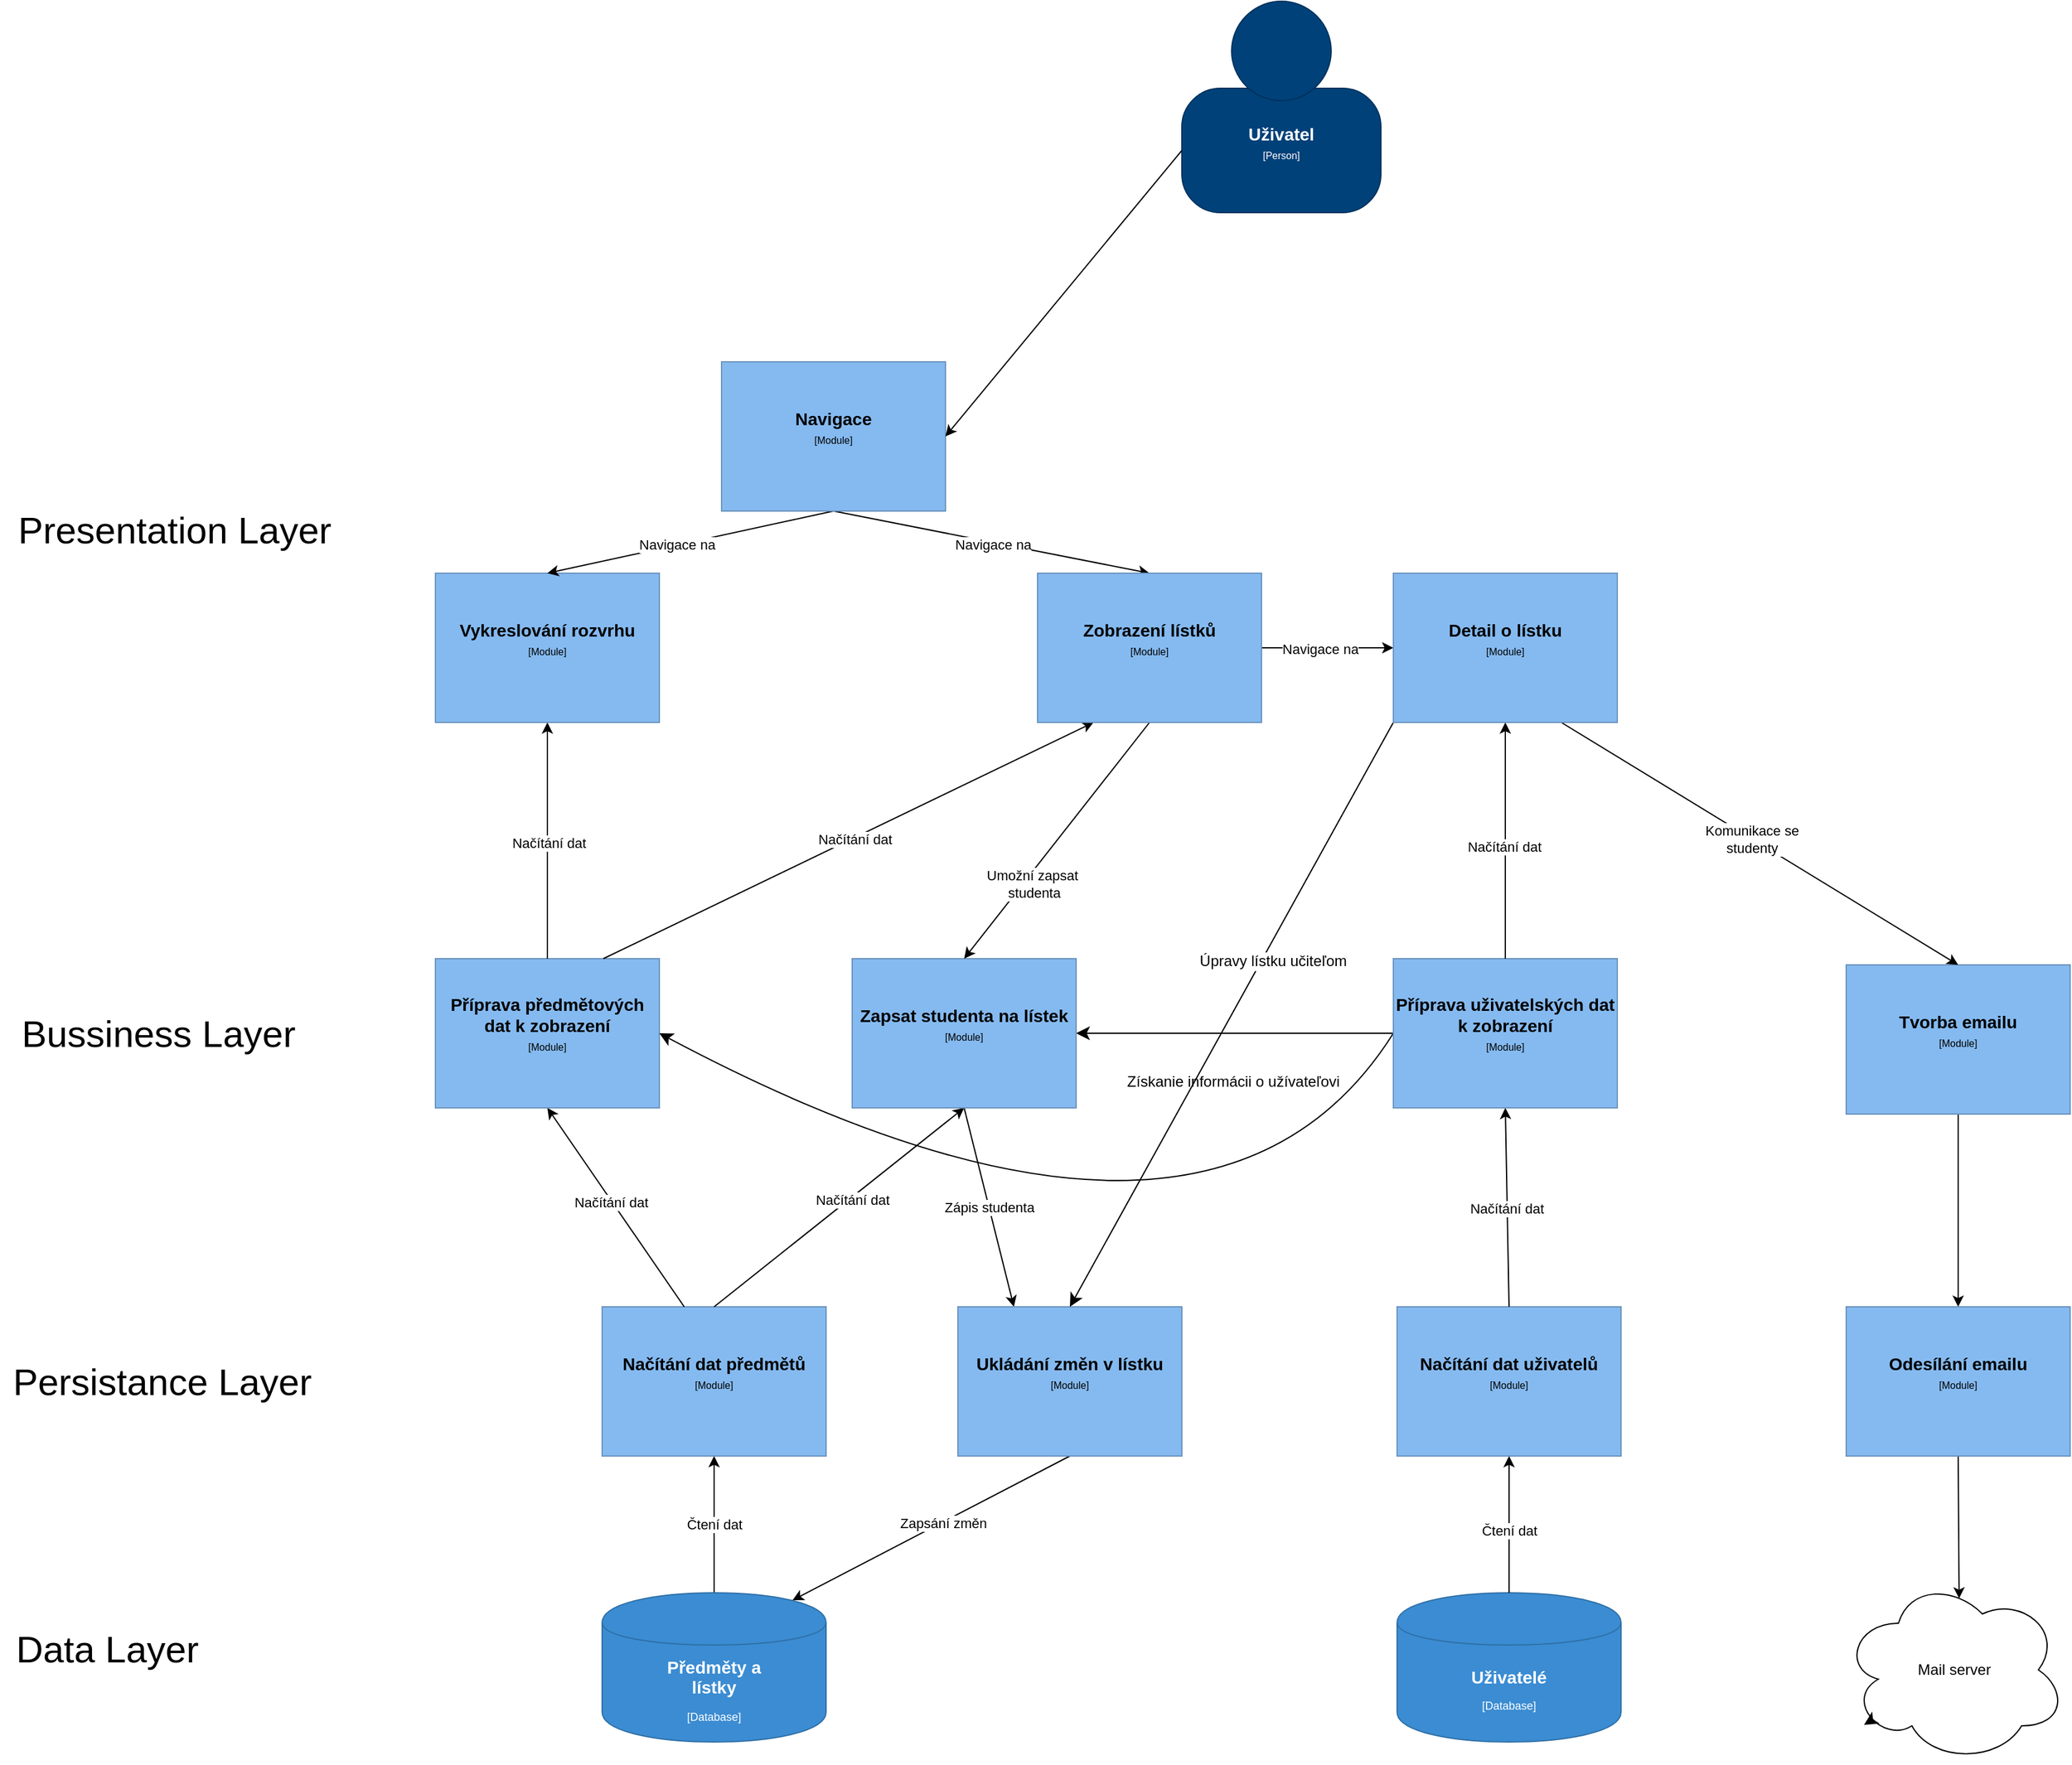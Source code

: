 <mxfile version="24.7.17">
  <diagram name="Page-1" id="rwyt8O6BHOvwZtNAPDtA">
    <mxGraphModel dx="1174" dy="2214" grid="0" gridSize="10" guides="1" tooltips="1" connect="1" arrows="1" fold="1" page="0" pageScale="1" pageWidth="850" pageHeight="1100" math="0" shadow="0">
      <root>
        <mxCell id="0" />
        <mxCell id="1" parent="0" />
        <object label="&lt;div style=&quot;color: rgb(255 , 255 , 255) ; white-space: normal&quot;&gt;&lt;span style=&quot;font-size: 14px&quot;&gt;&lt;b&gt;%name%&lt;/b&gt;&lt;/span&gt;&lt;/div&gt;&lt;div style=&quot;color: rgb(255 , 255 , 255) ; white-space: normal ; font-size: 8px&quot;&gt;&lt;font style=&quot;line-height: 9.6px&quot;&gt;&lt;br&gt;&lt;/font&gt;&lt;/div&gt;&lt;div style=&quot;color: rgb(255 , 255 , 255) ; white-space: normal&quot;&gt;%description%&lt;/div&gt;" name="Uživatelé" description="[Database]" placeholders="1" id="6n6V5YqHm-eZs2ubv0Nd-1">
          <mxCell style="shape=cylinder;whiteSpace=wrap;html=1;boundedLbl=1;backgroundOutline=1;strokeColor=#2F6FA6;strokeWidth=1;fillColor=#3B8CD2;fontSize=9;fontColor=#000000;align=center;resizable=0;rotatable=0;metaEdit=1;allowArrows=0;" vertex="1" parent="1">
            <mxGeometry x="1943" y="1310" width="180" height="120" as="geometry" />
          </mxCell>
        </object>
        <mxCell id="6n6V5YqHm-eZs2ubv0Nd-2" style="rounded=0;orthogonalLoop=1;jettySize=auto;html=1;exitX=0.5;exitY=0;exitDx=0;exitDy=0;entryX=0.5;entryY=1;entryDx=0;entryDy=0;" edge="1" parent="1" source="6n6V5YqHm-eZs2ubv0Nd-1" target="6n6V5YqHm-eZs2ubv0Nd-4">
          <mxGeometry relative="1" as="geometry">
            <mxPoint x="2210" y="1240" as="targetPoint" />
          </mxGeometry>
        </mxCell>
        <mxCell id="6n6V5YqHm-eZs2ubv0Nd-3" value="Čtení dat" style="edgeLabel;html=1;align=center;verticalAlign=middle;resizable=0;points=[];" vertex="1" connectable="0" parent="6n6V5YqHm-eZs2ubv0Nd-2">
          <mxGeometry x="-0.086" relative="1" as="geometry">
            <mxPoint as="offset" />
          </mxGeometry>
        </mxCell>
        <object label="&lt;div&gt;&lt;span style=&quot;font-size: 14px&quot;&gt;&lt;b&gt;%name%&lt;/b&gt;&lt;/span&gt;&lt;/div&gt;&lt;div&gt;&lt;span style=&quot;font-size: 8px&quot;&gt;[%technology%]&lt;/span&gt;&lt;/div&gt;&lt;div&gt;&lt;span style=&quot;font-size: 8px&quot;&gt;&lt;br&gt;&lt;/span&gt;&lt;/div&gt;&lt;div&gt;&lt;font size=&quot;1&quot;&gt;%description%&lt;/font&gt;&lt;/div&gt;" placeholders="1" name="Načítání dat uživatelů" technology="Module" description="" id="6n6V5YqHm-eZs2ubv0Nd-4">
          <mxCell style="rounded=0;whiteSpace=wrap;html=1;fillColor=#85baf0;fontColor=#000000;strokeColor=#6992BD;resizable=0;rotatable=0;metaEdit=1;allowArrows=0;" vertex="1" parent="1">
            <mxGeometry x="1943" y="1080" width="180" height="120" as="geometry" />
          </mxCell>
        </object>
        <mxCell id="6n6V5YqHm-eZs2ubv0Nd-5" style="rounded=0;orthogonalLoop=1;jettySize=auto;html=1;exitX=0.5;exitY=0;exitDx=0;exitDy=0;entryX=0.5;entryY=1;entryDx=0;entryDy=0;" edge="1" parent="1" source="6n6V5YqHm-eZs2ubv0Nd-46" target="6n6V5YqHm-eZs2ubv0Nd-7">
          <mxGeometry relative="1" as="geometry">
            <mxPoint x="1320" y="1270" as="targetPoint" />
          </mxGeometry>
        </mxCell>
        <mxCell id="6n6V5YqHm-eZs2ubv0Nd-6" value="Čtení dat" style="edgeLabel;html=1;align=center;verticalAlign=middle;resizable=0;points=[];" vertex="1" connectable="0" parent="6n6V5YqHm-eZs2ubv0Nd-5">
          <mxGeometry x="0.005" relative="1" as="geometry">
            <mxPoint as="offset" />
          </mxGeometry>
        </mxCell>
        <object label="&lt;div&gt;&lt;span style=&quot;font-size: 14px&quot;&gt;&lt;b&gt;%name%&lt;/b&gt;&lt;/span&gt;&lt;/div&gt;&lt;div&gt;&lt;span style=&quot;font-size: 8px&quot;&gt;[%technology%]&lt;/span&gt;&lt;/div&gt;&lt;div&gt;&lt;span style=&quot;font-size: 8px&quot;&gt;&lt;br&gt;&lt;/span&gt;&lt;/div&gt;&lt;div&gt;&lt;font size=&quot;1&quot;&gt;%description%&lt;/font&gt;&lt;/div&gt;" placeholders="1" name="Načítání dat předmětů" technology="Module" description="" id="6n6V5YqHm-eZs2ubv0Nd-7">
          <mxCell style="rounded=0;whiteSpace=wrap;html=1;fillColor=#85baf0;fontColor=#000000;strokeColor=#6992BD;resizable=0;rotatable=0;metaEdit=1;allowArrows=0;" vertex="1" parent="1">
            <mxGeometry x="1304" y="1080" width="180" height="120" as="geometry" />
          </mxCell>
        </object>
        <mxCell id="6n6V5YqHm-eZs2ubv0Nd-8" style="rounded=0;orthogonalLoop=1;jettySize=auto;html=1;entryX=0.5;entryY=1;entryDx=0;entryDy=0;" edge="1" parent="1" target="6n6V5YqHm-eZs2ubv0Nd-10">
          <mxGeometry relative="1" as="geometry">
            <mxPoint x="1370" y="1080" as="sourcePoint" />
            <mxPoint x="1170" y="1000" as="targetPoint" />
          </mxGeometry>
        </mxCell>
        <mxCell id="6n6V5YqHm-eZs2ubv0Nd-9" value="Načítání dat" style="edgeLabel;html=1;align=center;verticalAlign=middle;resizable=0;points=[];" vertex="1" connectable="0" parent="6n6V5YqHm-eZs2ubv0Nd-8">
          <mxGeometry x="0.056" y="1" relative="1" as="geometry">
            <mxPoint as="offset" />
          </mxGeometry>
        </mxCell>
        <object label="&lt;div&gt;&lt;span style=&quot;font-size: 14px&quot;&gt;&lt;b&gt;%name%&lt;/b&gt;&lt;/span&gt;&lt;/div&gt;&lt;div&gt;&lt;span style=&quot;font-size: 8px&quot;&gt;[%technology%]&lt;/span&gt;&lt;/div&gt;&lt;div&gt;&lt;span style=&quot;font-size: 8px&quot;&gt;&lt;br&gt;&lt;/span&gt;&lt;/div&gt;&lt;div&gt;&lt;font size=&quot;1&quot;&gt;%description%&lt;/font&gt;&lt;/div&gt;" placeholders="1" name="Příprava předmětových dat k zobrazení" technology="Module" description="" id="6n6V5YqHm-eZs2ubv0Nd-10">
          <mxCell style="rounded=0;whiteSpace=wrap;html=1;fillColor=#85baf0;fontColor=#000000;strokeColor=#6992BD;resizable=0;rotatable=0;metaEdit=1;allowArrows=0;" vertex="1" parent="1">
            <mxGeometry x="1170" y="800" width="180" height="120" as="geometry" />
          </mxCell>
        </object>
        <mxCell id="6n6V5YqHm-eZs2ubv0Nd-11" style="rounded=0;orthogonalLoop=1;jettySize=auto;html=1;exitX=0.5;exitY=0;exitDx=0;exitDy=0;entryX=0.5;entryY=1;entryDx=0;entryDy=0;" edge="1" parent="1" source="6n6V5YqHm-eZs2ubv0Nd-4" target="6n6V5YqHm-eZs2ubv0Nd-13">
          <mxGeometry relative="1" as="geometry">
            <mxPoint x="2200" y="1000" as="targetPoint" />
          </mxGeometry>
        </mxCell>
        <mxCell id="6n6V5YqHm-eZs2ubv0Nd-12" value="Načítání dat" style="edgeLabel;html=1;align=center;verticalAlign=middle;resizable=0;points=[];" vertex="1" connectable="0" parent="6n6V5YqHm-eZs2ubv0Nd-11">
          <mxGeometry x="-0.007" y="1" relative="1" as="geometry">
            <mxPoint as="offset" />
          </mxGeometry>
        </mxCell>
        <mxCell id="6n6V5YqHm-eZs2ubv0Nd-60" value="Získanie informácii o užívateľovi" style="edgeStyle=none;curved=1;rounded=0;orthogonalLoop=1;jettySize=auto;html=1;exitX=0;exitY=0.5;exitDx=0;exitDy=0;entryX=1;entryY=0.5;entryDx=0;entryDy=0;fontSize=12;startSize=8;endSize=8;" edge="1" parent="1" source="6n6V5YqHm-eZs2ubv0Nd-13" target="6n6V5YqHm-eZs2ubv0Nd-18">
          <mxGeometry x="0.012" y="39" relative="1" as="geometry">
            <Array as="points">
              <mxPoint x="1762" y="860" />
            </Array>
            <mxPoint as="offset" />
          </mxGeometry>
        </mxCell>
        <mxCell id="6n6V5YqHm-eZs2ubv0Nd-61" style="edgeStyle=none;curved=1;rounded=0;orthogonalLoop=1;jettySize=auto;html=1;exitX=0;exitY=0.5;exitDx=0;exitDy=0;entryX=1;entryY=0.5;entryDx=0;entryDy=0;fontSize=12;startSize=8;endSize=8;" edge="1" parent="1" source="6n6V5YqHm-eZs2ubv0Nd-13" target="6n6V5YqHm-eZs2ubv0Nd-10">
          <mxGeometry relative="1" as="geometry">
            <Array as="points">
              <mxPoint x="1792" y="1095" />
            </Array>
          </mxGeometry>
        </mxCell>
        <object label="&lt;div&gt;&lt;span style=&quot;font-size: 14px&quot;&gt;&lt;b&gt;%name%&lt;/b&gt;&lt;/span&gt;&lt;/div&gt;&lt;div&gt;&lt;span style=&quot;font-size: 8px&quot;&gt;[%technology%]&lt;/span&gt;&lt;/div&gt;&lt;div&gt;&lt;span style=&quot;font-size: 8px&quot;&gt;&lt;br&gt;&lt;/span&gt;&lt;/div&gt;&lt;div&gt;&lt;font size=&quot;1&quot;&gt;%description%&lt;/font&gt;&lt;/div&gt;" placeholders="1" name="Příprava uživatelských dat k zobrazení" technology="Module" description="" id="6n6V5YqHm-eZs2ubv0Nd-13">
          <mxCell style="rounded=0;whiteSpace=wrap;html=1;fillColor=#85baf0;fontColor=#000000;strokeColor=#6992BD;resizable=0;rotatable=0;metaEdit=1;allowArrows=0;" vertex="1" parent="1">
            <mxGeometry x="1940" y="800" width="180" height="120" as="geometry" />
          </mxCell>
        </object>
        <mxCell id="6n6V5YqHm-eZs2ubv0Nd-14" style="rounded=0;orthogonalLoop=1;jettySize=auto;html=1;exitX=0.5;exitY=0;exitDx=0;exitDy=0;entryX=0.5;entryY=1;entryDx=0;entryDy=0;" edge="1" parent="1" source="6n6V5YqHm-eZs2ubv0Nd-7" target="6n6V5YqHm-eZs2ubv0Nd-18">
          <mxGeometry relative="1" as="geometry">
            <mxPoint x="1550" y="1020" as="targetPoint" />
          </mxGeometry>
        </mxCell>
        <mxCell id="6n6V5YqHm-eZs2ubv0Nd-15" value="Načítání dat" style="edgeLabel;html=1;align=center;verticalAlign=middle;resizable=0;points=[];" vertex="1" connectable="0" parent="6n6V5YqHm-eZs2ubv0Nd-14">
          <mxGeometry x="0.094" y="-1" relative="1" as="geometry">
            <mxPoint as="offset" />
          </mxGeometry>
        </mxCell>
        <mxCell id="6n6V5YqHm-eZs2ubv0Nd-16" style="rounded=0;orthogonalLoop=1;jettySize=auto;html=1;exitX=0.5;exitY=1;exitDx=0;exitDy=0;entryX=0.25;entryY=0;entryDx=0;entryDy=0;" edge="1" parent="1" source="6n6V5YqHm-eZs2ubv0Nd-18" target="6n6V5YqHm-eZs2ubv0Nd-21">
          <mxGeometry relative="1" as="geometry" />
        </mxCell>
        <mxCell id="6n6V5YqHm-eZs2ubv0Nd-17" value="Zápis studenta" style="edgeLabel;html=1;align=center;verticalAlign=middle;resizable=0;points=[];" vertex="1" connectable="0" parent="6n6V5YqHm-eZs2ubv0Nd-16">
          <mxGeometry x="-0.002" relative="1" as="geometry">
            <mxPoint as="offset" />
          </mxGeometry>
        </mxCell>
        <object label="&lt;div&gt;&lt;span style=&quot;font-size: 14px&quot;&gt;&lt;b&gt;%name%&lt;/b&gt;&lt;/span&gt;&lt;/div&gt;&lt;div&gt;&lt;span style=&quot;font-size: 8px&quot;&gt;[%technology%]&lt;/span&gt;&lt;/div&gt;&lt;div&gt;&lt;span style=&quot;font-size: 8px&quot;&gt;&lt;br&gt;&lt;/span&gt;&lt;/div&gt;&lt;div&gt;&lt;font size=&quot;1&quot;&gt;%description%&lt;/font&gt;&lt;/div&gt;" placeholders="1" name="Zapsat studenta na lístek" technology="Module" description="" id="6n6V5YqHm-eZs2ubv0Nd-18">
          <mxCell style="rounded=0;whiteSpace=wrap;html=1;fillColor=#85baf0;fontColor=#000000;strokeColor=#6992BD;resizable=0;rotatable=0;metaEdit=1;allowArrows=0;" vertex="1" parent="1">
            <mxGeometry x="1505" y="800" width="180" height="120" as="geometry" />
          </mxCell>
        </object>
        <mxCell id="6n6V5YqHm-eZs2ubv0Nd-19" style="rounded=0;orthogonalLoop=1;jettySize=auto;html=1;exitX=0.5;exitY=1;exitDx=0;exitDy=0;entryX=0.85;entryY=0.05;entryDx=0;entryDy=0;entryPerimeter=0;" edge="1" parent="1" source="6n6V5YqHm-eZs2ubv0Nd-21" target="6n6V5YqHm-eZs2ubv0Nd-46">
          <mxGeometry relative="1" as="geometry" />
        </mxCell>
        <mxCell id="6n6V5YqHm-eZs2ubv0Nd-20" value="Zapsání změn" style="edgeLabel;html=1;align=center;verticalAlign=middle;resizable=0;points=[];" vertex="1" connectable="0" parent="6n6V5YqHm-eZs2ubv0Nd-19">
          <mxGeometry x="-0.084" relative="1" as="geometry">
            <mxPoint y="1" as="offset" />
          </mxGeometry>
        </mxCell>
        <object label="&lt;div&gt;&lt;span style=&quot;font-size: 14px&quot;&gt;&lt;b&gt;%name%&lt;/b&gt;&lt;/span&gt;&lt;/div&gt;&lt;div&gt;&lt;span style=&quot;font-size: 8px&quot;&gt;[%technology%]&lt;/span&gt;&lt;/div&gt;&lt;div&gt;&lt;span style=&quot;font-size: 8px&quot;&gt;&lt;br&gt;&lt;/span&gt;&lt;/div&gt;&lt;div&gt;&lt;font size=&quot;1&quot;&gt;%description%&lt;/font&gt;&lt;/div&gt;" placeholders="1" name="Ukládání změn v lístku" technology="Module" description="" id="6n6V5YqHm-eZs2ubv0Nd-21">
          <mxCell style="rounded=0;whiteSpace=wrap;html=1;fillColor=#85baf0;fontColor=#000000;strokeColor=#6992BD;resizable=0;rotatable=0;metaEdit=1;allowArrows=0;" vertex="1" parent="1">
            <mxGeometry x="1590" y="1080" width="180" height="120" as="geometry" />
          </mxCell>
        </object>
        <mxCell id="6n6V5YqHm-eZs2ubv0Nd-22" style="rounded=0;orthogonalLoop=1;jettySize=auto;html=1;exitX=0.5;exitY=1;exitDx=0;exitDy=0;entryX=0.5;entryY=0;entryDx=0;entryDy=0;" edge="1" parent="1" source="6n6V5YqHm-eZs2ubv0Nd-23" target="6n6V5YqHm-eZs2ubv0Nd-58">
          <mxGeometry relative="1" as="geometry" />
        </mxCell>
        <object label="&lt;div&gt;&lt;span style=&quot;font-size: 14px&quot;&gt;&lt;b&gt;%name%&lt;/b&gt;&lt;/span&gt;&lt;/div&gt;&lt;div&gt;&lt;span style=&quot;font-size: 8px&quot;&gt;[%technology%]&lt;/span&gt;&lt;/div&gt;&lt;div&gt;&lt;span style=&quot;font-size: 8px&quot;&gt;&lt;br&gt;&lt;/span&gt;&lt;/div&gt;&lt;div&gt;&lt;font size=&quot;1&quot;&gt;%description%&lt;/font&gt;&lt;/div&gt;" placeholders="1" name="Tvorba emailu" technology="Module" description="" id="6n6V5YqHm-eZs2ubv0Nd-23">
          <mxCell style="rounded=0;whiteSpace=wrap;html=1;fillColor=#85baf0;fontColor=#000000;strokeColor=#6992BD;resizable=0;rotatable=0;metaEdit=1;allowArrows=0;" vertex="1" parent="1">
            <mxGeometry x="2304" y="805" width="180" height="120" as="geometry" />
          </mxCell>
        </object>
        <mxCell id="6n6V5YqHm-eZs2ubv0Nd-24" style="rounded=0;orthogonalLoop=1;jettySize=auto;html=1;exitX=0.5;exitY=0;exitDx=0;exitDy=0;entryX=0.5;entryY=1;entryDx=0;entryDy=0;" edge="1" parent="1" source="6n6V5YqHm-eZs2ubv0Nd-10" target="6n6V5YqHm-eZs2ubv0Nd-26">
          <mxGeometry relative="1" as="geometry">
            <mxPoint x="1160" y="700" as="targetPoint" />
          </mxGeometry>
        </mxCell>
        <mxCell id="6n6V5YqHm-eZs2ubv0Nd-25" value="Načítání dat" style="edgeLabel;html=1;align=center;verticalAlign=middle;resizable=0;points=[];" vertex="1" connectable="0" parent="6n6V5YqHm-eZs2ubv0Nd-24">
          <mxGeometry x="-0.015" y="-1" relative="1" as="geometry">
            <mxPoint as="offset" />
          </mxGeometry>
        </mxCell>
        <object label="&lt;div&gt;&lt;span style=&quot;font-size: 14px&quot;&gt;&lt;b&gt;%name%&lt;/b&gt;&lt;/span&gt;&lt;/div&gt;&lt;div&gt;&lt;span style=&quot;font-size: 8px&quot;&gt;[%technology%]&lt;/span&gt;&lt;/div&gt;&lt;div&gt;&lt;span style=&quot;font-size: 8px&quot;&gt;&lt;br&gt;&lt;/span&gt;&lt;/div&gt;&lt;div&gt;&lt;font size=&quot;1&quot;&gt;%description%&lt;/font&gt;&lt;/div&gt;" placeholders="1" name="Vykreslování rozvrhu" technology="Module" description="" id="6n6V5YqHm-eZs2ubv0Nd-26">
          <mxCell style="rounded=0;whiteSpace=wrap;html=1;fillColor=#85baf0;fontColor=#000000;strokeColor=#6992BD;resizable=0;rotatable=0;metaEdit=1;allowArrows=0;" vertex="1" parent="1">
            <mxGeometry x="1170" y="490" width="180" height="120" as="geometry" />
          </mxCell>
        </object>
        <mxCell id="6n6V5YqHm-eZs2ubv0Nd-27" style="rounded=0;orthogonalLoop=1;jettySize=auto;html=1;exitX=0.5;exitY=1;exitDx=0;exitDy=0;entryX=0.5;entryY=0;entryDx=0;entryDy=0;" edge="1" parent="1" source="6n6V5YqHm-eZs2ubv0Nd-34" target="6n6V5YqHm-eZs2ubv0Nd-26">
          <mxGeometry relative="1" as="geometry" />
        </mxCell>
        <mxCell id="6n6V5YqHm-eZs2ubv0Nd-28" value="Navigace na" style="edgeLabel;html=1;align=center;verticalAlign=middle;resizable=0;points=[];" vertex="1" connectable="0" parent="6n6V5YqHm-eZs2ubv0Nd-27">
          <mxGeometry x="0.092" y="-1" relative="1" as="geometry">
            <mxPoint as="offset" />
          </mxGeometry>
        </mxCell>
        <mxCell id="6n6V5YqHm-eZs2ubv0Nd-29" style="rounded=0;orthogonalLoop=1;jettySize=auto;html=1;exitX=0.5;exitY=1;exitDx=0;exitDy=0;entryX=0.5;entryY=0;entryDx=0;entryDy=0;" edge="1" parent="1" source="6n6V5YqHm-eZs2ubv0Nd-34" target="6n6V5YqHm-eZs2ubv0Nd-41">
          <mxGeometry relative="1" as="geometry" />
        </mxCell>
        <mxCell id="6n6V5YqHm-eZs2ubv0Nd-30" value="Text" style="edgeLabel;html=1;align=center;verticalAlign=middle;resizable=0;points=[];" vertex="1" connectable="0" parent="6n6V5YqHm-eZs2ubv0Nd-29">
          <mxGeometry x="0.006" y="-2" relative="1" as="geometry">
            <mxPoint as="offset" />
          </mxGeometry>
        </mxCell>
        <mxCell id="6n6V5YqHm-eZs2ubv0Nd-31" value="Navigace na" style="edgeLabel;html=1;align=center;verticalAlign=middle;resizable=0;points=[];" vertex="1" connectable="0" parent="6n6V5YqHm-eZs2ubv0Nd-29">
          <mxGeometry x="0.008" y="-2" relative="1" as="geometry">
            <mxPoint as="offset" />
          </mxGeometry>
        </mxCell>
        <mxCell id="6n6V5YqHm-eZs2ubv0Nd-32" style="edgeStyle=none;rounded=0;orthogonalLoop=1;jettySize=auto;html=1;exitX=0.75;exitY=1;exitDx=0;exitDy=0;entryX=0.5;entryY=0;entryDx=0;entryDy=0;" edge="1" parent="1" source="6n6V5YqHm-eZs2ubv0Nd-51" target="6n6V5YqHm-eZs2ubv0Nd-23">
          <mxGeometry relative="1" as="geometry" />
        </mxCell>
        <mxCell id="6n6V5YqHm-eZs2ubv0Nd-33" value="Komunikace se&lt;div&gt;studenty&lt;/div&gt;" style="edgeLabel;html=1;align=center;verticalAlign=middle;resizable=0;points=[];" vertex="1" connectable="0" parent="6n6V5YqHm-eZs2ubv0Nd-32">
          <mxGeometry x="-0.04" relative="1" as="geometry">
            <mxPoint as="offset" />
          </mxGeometry>
        </mxCell>
        <object label="&lt;div&gt;&lt;span style=&quot;font-size: 14px&quot;&gt;&lt;b&gt;%name%&lt;/b&gt;&lt;/span&gt;&lt;/div&gt;&lt;div&gt;&lt;span style=&quot;font-size: 8px&quot;&gt;[%technology%]&lt;/span&gt;&lt;/div&gt;&lt;div&gt;&lt;span style=&quot;font-size: 8px&quot;&gt;&lt;br&gt;&lt;/span&gt;&lt;/div&gt;&lt;div&gt;&lt;font size=&quot;1&quot;&gt;%description%&lt;/font&gt;&lt;/div&gt;" placeholders="1" name="Navigace" technology="Module" description="" id="6n6V5YqHm-eZs2ubv0Nd-34">
          <mxCell style="rounded=0;whiteSpace=wrap;html=1;fillColor=#85baf0;fontColor=#000000;strokeColor=#6992BD;resizable=0;rotatable=0;metaEdit=1;allowArrows=0;" vertex="1" parent="1">
            <mxGeometry x="1400" y="320" width="180" height="120" as="geometry" />
          </mxCell>
        </object>
        <mxCell id="6n6V5YqHm-eZs2ubv0Nd-35" style="rounded=0;orthogonalLoop=1;jettySize=auto;html=1;exitX=0.75;exitY=0;exitDx=0;exitDy=0;entryX=0.25;entryY=1;entryDx=0;entryDy=0;" edge="1" parent="1" source="6n6V5YqHm-eZs2ubv0Nd-10" target="6n6V5YqHm-eZs2ubv0Nd-41">
          <mxGeometry relative="1" as="geometry">
            <mxPoint x="1450" y="660" as="targetPoint" />
          </mxGeometry>
        </mxCell>
        <mxCell id="6n6V5YqHm-eZs2ubv0Nd-36" value="Načítání dat" style="edgeLabel;html=1;align=center;verticalAlign=middle;resizable=0;points=[];" vertex="1" connectable="0" parent="6n6V5YqHm-eZs2ubv0Nd-35">
          <mxGeometry x="0.02" y="-1" relative="1" as="geometry">
            <mxPoint as="offset" />
          </mxGeometry>
        </mxCell>
        <mxCell id="6n6V5YqHm-eZs2ubv0Nd-37" style="edgeStyle=none;rounded=0;orthogonalLoop=1;jettySize=auto;html=1;exitX=0.5;exitY=1;exitDx=0;exitDy=0;entryX=0.5;entryY=0;entryDx=0;entryDy=0;" edge="1" parent="1" source="6n6V5YqHm-eZs2ubv0Nd-41" target="6n6V5YqHm-eZs2ubv0Nd-18">
          <mxGeometry relative="1" as="geometry" />
        </mxCell>
        <mxCell id="6n6V5YqHm-eZs2ubv0Nd-38" value="Umožní zapsat&amp;nbsp;&lt;div&gt;studenta&lt;/div&gt;" style="edgeLabel;html=1;align=center;verticalAlign=middle;resizable=0;points=[];" vertex="1" connectable="0" parent="6n6V5YqHm-eZs2ubv0Nd-37">
          <mxGeometry x="0.147" y="1" relative="1" as="geometry">
            <mxPoint x="-9" y="20" as="offset" />
          </mxGeometry>
        </mxCell>
        <mxCell id="6n6V5YqHm-eZs2ubv0Nd-39" style="rounded=0;orthogonalLoop=1;jettySize=auto;html=1;exitX=1;exitY=0.5;exitDx=0;exitDy=0;entryX=0;entryY=0.5;entryDx=0;entryDy=0;" edge="1" parent="1" source="6n6V5YqHm-eZs2ubv0Nd-41" target="6n6V5YqHm-eZs2ubv0Nd-51">
          <mxGeometry relative="1" as="geometry" />
        </mxCell>
        <mxCell id="6n6V5YqHm-eZs2ubv0Nd-40" value="Navigace na" style="edgeLabel;html=1;align=center;verticalAlign=middle;resizable=0;points=[];" vertex="1" connectable="0" parent="6n6V5YqHm-eZs2ubv0Nd-39">
          <mxGeometry x="-0.12" y="-1" relative="1" as="geometry">
            <mxPoint as="offset" />
          </mxGeometry>
        </mxCell>
        <object label="&lt;div&gt;&lt;span style=&quot;font-size: 14px&quot;&gt;&lt;b&gt;%name%&lt;/b&gt;&lt;/span&gt;&lt;/div&gt;&lt;div&gt;&lt;span style=&quot;font-size: 8px&quot;&gt;[%technology%]&lt;/span&gt;&lt;/div&gt;&lt;div&gt;&lt;span style=&quot;font-size: 8px&quot;&gt;&lt;br&gt;&lt;/span&gt;&lt;/div&gt;&lt;div&gt;&lt;font size=&quot;1&quot;&gt;%description%&lt;/font&gt;&lt;/div&gt;" placeholders="1" name="Zobrazení lístků" technology="Module" description="" id="6n6V5YqHm-eZs2ubv0Nd-41">
          <mxCell style="rounded=0;whiteSpace=wrap;html=1;fillColor=#85baf0;fontColor=#000000;strokeColor=#6992BD;resizable=0;rotatable=0;metaEdit=1;allowArrows=0;" vertex="1" parent="1">
            <mxGeometry x="1654" y="490" width="180" height="120" as="geometry" />
          </mxCell>
        </object>
        <object label="" placeholders="1" instruction="edit data of the lower shape within the group" id="6n6V5YqHm-eZs2ubv0Nd-42">
          <mxCell style="group;resizable=0;rotatable=0;allowArrows=0;" vertex="1" connectable="0" parent="1">
            <mxGeometry x="1770" y="30" width="160" height="170" as="geometry" />
          </mxCell>
        </object>
        <object label="&lt;div style=&quot;color: rgb(255 , 255 , 255) ; white-space: normal&quot;&gt;&lt;span style=&quot;font-size: 14px&quot;&gt;&lt;b&gt;%name%&lt;/b&gt;&lt;/span&gt;&lt;/div&gt;&lt;div style=&quot;color: rgb(255 , 255 , 255) ; white-space: normal&quot;&gt;&lt;font style=&quot;font-size: 8px&quot;&gt;[Person]&lt;/font&gt;&lt;/div&gt;&lt;div style=&quot;color: rgb(255 , 255 , 255) ; white-space: normal ; font-size: 8px&quot;&gt;&lt;span style=&quot;font-size: x-small&quot;&gt;&lt;br&gt;&lt;/span&gt;&lt;/div&gt;&lt;div style=&quot;color: rgb(255 , 255 , 255) ; white-space: normal&quot;&gt;&lt;font size=&quot;1&quot;&gt;%description%&lt;/font&gt;&lt;/div&gt;" name="Uživatel" description="" placeholders="1" id="6n6V5YqHm-eZs2ubv0Nd-43">
          <mxCell style="rounded=1;whiteSpace=wrap;html=1;strokeColor=#00315C;fillColor=#004179;fontColor=#000000;arcSize=31;metaEdit=1;allowArrows=0;" vertex="1" parent="6n6V5YqHm-eZs2ubv0Nd-42">
            <mxGeometry y="70" width="160" height="100" as="geometry" />
          </mxCell>
        </object>
        <mxCell id="6n6V5YqHm-eZs2ubv0Nd-44" value="" style="ellipse;whiteSpace=wrap;html=1;aspect=fixed;strokeColor=#00315C;fillColor=#004179;fontColor=#000000;allowArrows=0;" vertex="1" parent="6n6V5YqHm-eZs2ubv0Nd-42">
          <mxGeometry x="40" width="80" height="80" as="geometry" />
        </mxCell>
        <mxCell id="6n6V5YqHm-eZs2ubv0Nd-45" style="rounded=0;orthogonalLoop=1;jettySize=auto;html=1;exitX=0;exitY=0.5;exitDx=0;exitDy=0;entryX=1;entryY=0.5;entryDx=0;entryDy=0;" edge="1" parent="1" source="6n6V5YqHm-eZs2ubv0Nd-43" target="6n6V5YqHm-eZs2ubv0Nd-34">
          <mxGeometry relative="1" as="geometry" />
        </mxCell>
        <object label="&lt;div style=&quot;color: rgb(255 , 255 , 255) ; white-space: normal&quot;&gt;&lt;span style=&quot;font-size: 14px&quot;&gt;&lt;b&gt;%name%&lt;/b&gt;&lt;/span&gt;&lt;/div&gt;&lt;div style=&quot;color: rgb(255 , 255 , 255) ; white-space: normal ; font-size: 8px&quot;&gt;&lt;font style=&quot;line-height: 9.6px&quot;&gt;&lt;br&gt;&lt;/font&gt;&lt;/div&gt;&lt;div style=&quot;color: rgb(255 , 255 , 255) ; white-space: normal&quot;&gt;%description%&lt;/div&gt;" name="Předměty a &#xa;lístky" description="[Database]" placeholders="1" id="6n6V5YqHm-eZs2ubv0Nd-46">
          <mxCell style="shape=cylinder;whiteSpace=wrap;html=1;boundedLbl=1;backgroundOutline=1;strokeColor=#2F6FA6;strokeWidth=1;fillColor=#3B8CD2;fontSize=9;fontColor=#000000;align=center;resizable=0;rotatable=0;metaEdit=1;allowArrows=0;" vertex="1" parent="1">
            <mxGeometry x="1304" y="1310" width="180" height="120" as="geometry" />
          </mxCell>
        </object>
        <mxCell id="6n6V5YqHm-eZs2ubv0Nd-47" style="rounded=0;orthogonalLoop=1;jettySize=auto;html=1;exitX=0.5;exitY=0;exitDx=0;exitDy=0;" edge="1" parent="1" source="6n6V5YqHm-eZs2ubv0Nd-13" target="6n6V5YqHm-eZs2ubv0Nd-51">
          <mxGeometry relative="1" as="geometry">
            <mxPoint x="2030" y="610" as="targetPoint" />
          </mxGeometry>
        </mxCell>
        <mxCell id="6n6V5YqHm-eZs2ubv0Nd-48" value="Načítání dat" style="edgeLabel;html=1;align=center;verticalAlign=middle;resizable=0;points=[];" vertex="1" connectable="0" parent="6n6V5YqHm-eZs2ubv0Nd-47">
          <mxGeometry x="-0.045" y="1" relative="1" as="geometry">
            <mxPoint as="offset" />
          </mxGeometry>
        </mxCell>
        <mxCell id="6n6V5YqHm-eZs2ubv0Nd-66" value="Úpravy lístku učiteľom" style="edgeStyle=none;curved=1;rounded=0;orthogonalLoop=1;jettySize=auto;html=1;exitX=0;exitY=1;exitDx=0;exitDy=0;entryX=0.5;entryY=0;entryDx=0;entryDy=0;fontSize=12;startSize=8;endSize=8;" edge="1" parent="1" source="6n6V5YqHm-eZs2ubv0Nd-51" target="6n6V5YqHm-eZs2ubv0Nd-21">
          <mxGeometry x="-0.196" y="9" relative="1" as="geometry">
            <mxPoint y="-1" as="offset" />
          </mxGeometry>
        </mxCell>
        <object label="&lt;div&gt;&lt;span style=&quot;font-size: 14px&quot;&gt;&lt;b&gt;%name%&lt;/b&gt;&lt;/span&gt;&lt;/div&gt;&lt;div&gt;&lt;span style=&quot;font-size: 8px&quot;&gt;[%technology%]&lt;/span&gt;&lt;/div&gt;&lt;div&gt;&lt;span style=&quot;font-size: 8px&quot;&gt;&lt;br&gt;&lt;/span&gt;&lt;/div&gt;&lt;div&gt;&lt;font size=&quot;1&quot;&gt;%description%&lt;/font&gt;&lt;/div&gt;" placeholders="1" name="Detail o lístku" technology="Module" description="" id="6n6V5YqHm-eZs2ubv0Nd-51">
          <mxCell style="rounded=0;whiteSpace=wrap;html=1;fillColor=#85baf0;fontColor=#000000;strokeColor=#6992BD;resizable=0;rotatable=0;metaEdit=1;allowArrows=0;" vertex="1" parent="1">
            <mxGeometry x="1940" y="490" width="180" height="120" as="geometry" />
          </mxCell>
        </object>
        <mxCell id="6n6V5YqHm-eZs2ubv0Nd-52" value="Mail server" style="ellipse;shape=cloud;whiteSpace=wrap;html=1;" vertex="1" parent="1">
          <mxGeometry x="2301" y="1297" width="180" height="150" as="geometry" />
        </mxCell>
        <mxCell id="6n6V5YqHm-eZs2ubv0Nd-53" value="Presentation Layer" style="text;html=1;align=center;verticalAlign=middle;resizable=0;points=[];autosize=1;strokeColor=none;fillColor=none;fontSize=30;" vertex="1" parent="1">
          <mxGeometry x="820" y="430" width="280" height="50" as="geometry" />
        </mxCell>
        <mxCell id="6n6V5YqHm-eZs2ubv0Nd-54" value="Bussiness Layer" style="text;html=1;align=center;verticalAlign=middle;resizable=0;points=[];autosize=1;strokeColor=none;fillColor=none;fontSize=30;" vertex="1" parent="1">
          <mxGeometry x="827" y="835" width="240" height="50" as="geometry" />
        </mxCell>
        <mxCell id="6n6V5YqHm-eZs2ubv0Nd-55" value="Persistance Layer" style="text;html=1;align=center;verticalAlign=middle;resizable=0;points=[];autosize=1;strokeColor=none;fillColor=none;fontSize=30;" vertex="1" parent="1">
          <mxGeometry x="820" y="1115" width="260" height="50" as="geometry" />
        </mxCell>
        <mxCell id="6n6V5YqHm-eZs2ubv0Nd-56" value="Data Layer&amp;nbsp;" style="text;html=1;align=center;verticalAlign=middle;resizable=0;points=[];autosize=1;strokeColor=none;fillColor=none;fontSize=30;" vertex="1" parent="1">
          <mxGeometry x="820" y="1330" width="180" height="50" as="geometry" />
        </mxCell>
        <mxCell id="6n6V5YqHm-eZs2ubv0Nd-57" style="rounded=0;orthogonalLoop=1;jettySize=auto;html=1;exitX=0.5;exitY=1;exitDx=0;exitDy=0;entryX=0.521;entryY=0.117;entryDx=0;entryDy=0;entryPerimeter=0;" edge="1" parent="1" source="6n6V5YqHm-eZs2ubv0Nd-58" target="6n6V5YqHm-eZs2ubv0Nd-52">
          <mxGeometry relative="1" as="geometry">
            <mxPoint x="2040" y="1270" as="targetPoint" />
          </mxGeometry>
        </mxCell>
        <object label="&lt;div&gt;&lt;span style=&quot;font-size: 14px&quot;&gt;&lt;b&gt;%name%&lt;/b&gt;&lt;/span&gt;&lt;/div&gt;&lt;div&gt;&lt;span style=&quot;font-size: 8px&quot;&gt;[%technology%]&lt;/span&gt;&lt;/div&gt;&lt;div&gt;&lt;span style=&quot;font-size: 8px&quot;&gt;&lt;br&gt;&lt;/span&gt;&lt;/div&gt;&lt;div&gt;&lt;font size=&quot;1&quot;&gt;%description%&lt;/font&gt;&lt;/div&gt;" placeholders="1" name="Odesílání emailu" technology="Module" description="" id="6n6V5YqHm-eZs2ubv0Nd-58">
          <mxCell style="rounded=0;whiteSpace=wrap;html=1;fillColor=#85baf0;fontColor=#000000;strokeColor=#6992BD;resizable=0;rotatable=0;metaEdit=1;allowArrows=0;" vertex="1" parent="1">
            <mxGeometry x="2304" y="1080" width="180" height="120" as="geometry" />
          </mxCell>
        </object>
        <mxCell id="6n6V5YqHm-eZs2ubv0Nd-59" style="edgeStyle=none;curved=1;rounded=0;orthogonalLoop=1;jettySize=auto;html=1;exitX=0.13;exitY=0.77;exitDx=0;exitDy=0;exitPerimeter=0;fontSize=12;startSize=8;endSize=8;" edge="1" parent="1" source="6n6V5YqHm-eZs2ubv0Nd-52" target="6n6V5YqHm-eZs2ubv0Nd-52">
          <mxGeometry relative="1" as="geometry" />
        </mxCell>
      </root>
    </mxGraphModel>
  </diagram>
</mxfile>
